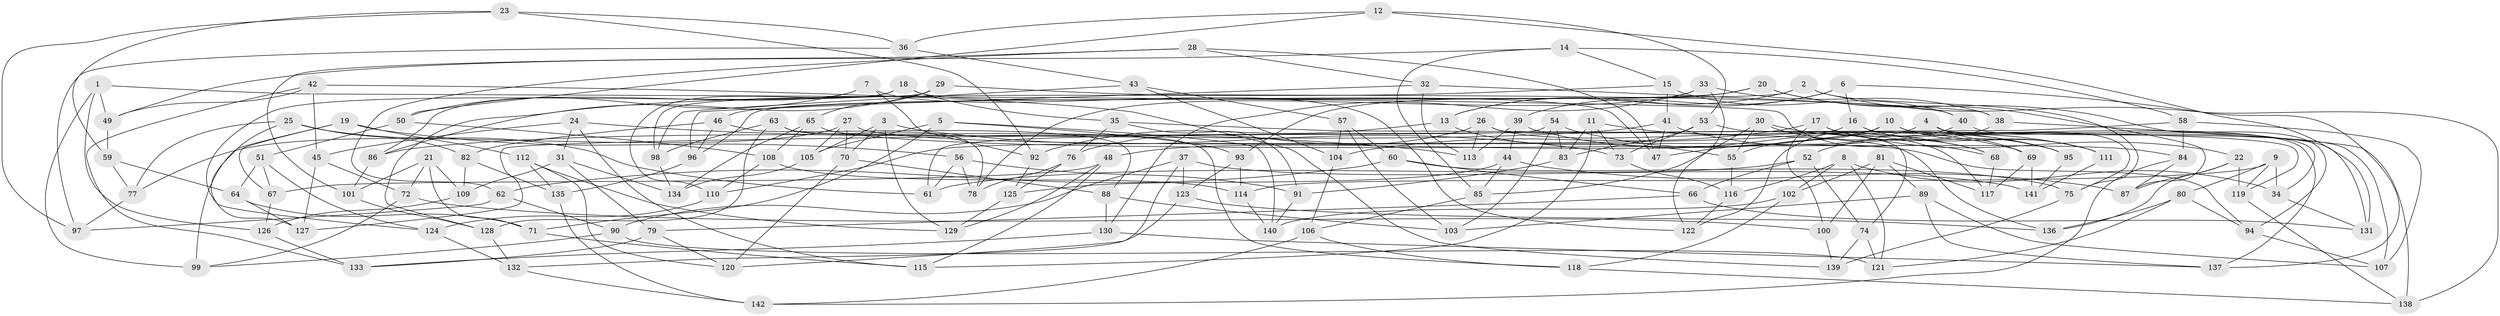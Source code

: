 // Generated by graph-tools (version 1.1) at 2025/38/03/09/25 02:38:18]
// undirected, 142 vertices, 284 edges
graph export_dot {
graph [start="1"]
  node [color=gray90,style=filled];
  1;
  2;
  3;
  4;
  5;
  6;
  7;
  8;
  9;
  10;
  11;
  12;
  13;
  14;
  15;
  16;
  17;
  18;
  19;
  20;
  21;
  22;
  23;
  24;
  25;
  26;
  27;
  28;
  29;
  30;
  31;
  32;
  33;
  34;
  35;
  36;
  37;
  38;
  39;
  40;
  41;
  42;
  43;
  44;
  45;
  46;
  47;
  48;
  49;
  50;
  51;
  52;
  53;
  54;
  55;
  56;
  57;
  58;
  59;
  60;
  61;
  62;
  63;
  64;
  65;
  66;
  67;
  68;
  69;
  70;
  71;
  72;
  73;
  74;
  75;
  76;
  77;
  78;
  79;
  80;
  81;
  82;
  83;
  84;
  85;
  86;
  87;
  88;
  89;
  90;
  91;
  92;
  93;
  94;
  95;
  96;
  97;
  98;
  99;
  100;
  101;
  102;
  103;
  104;
  105;
  106;
  107;
  108;
  109;
  110;
  111;
  112;
  113;
  114;
  115;
  116;
  117;
  118;
  119;
  120;
  121;
  122;
  123;
  124;
  125;
  126;
  127;
  128;
  129;
  130;
  131;
  132;
  133;
  134;
  135;
  136;
  137;
  138;
  139;
  140;
  141;
  142;
  1 -- 99;
  1 -- 68;
  1 -- 126;
  1 -- 49;
  2 -- 75;
  2 -- 96;
  2 -- 13;
  2 -- 138;
  3 -- 73;
  3 -- 129;
  3 -- 70;
  3 -- 105;
  4 -- 47;
  4 -- 69;
  4 -- 34;
  4 -- 75;
  5 -- 93;
  5 -- 71;
  5 -- 105;
  5 -- 140;
  6 -- 39;
  6 -- 13;
  6 -- 16;
  6 -- 137;
  7 -- 92;
  7 -- 86;
  7 -- 122;
  7 -- 50;
  8 -- 34;
  8 -- 102;
  8 -- 121;
  8 -- 116;
  9 -- 34;
  9 -- 114;
  9 -- 80;
  9 -- 119;
  10 -- 48;
  10 -- 131;
  10 -- 55;
  10 -- 111;
  11 -- 68;
  11 -- 83;
  11 -- 115;
  11 -- 73;
  12 -- 50;
  12 -- 131;
  12 -- 53;
  12 -- 36;
  13 -- 55;
  13 -- 92;
  14 -- 85;
  14 -- 58;
  14 -- 49;
  14 -- 15;
  15 -- 41;
  15 -- 86;
  15 -- 40;
  16 -- 110;
  16 -- 137;
  16 -- 111;
  17 -- 100;
  17 -- 95;
  17 -- 22;
  17 -- 104;
  18 -- 110;
  18 -- 47;
  18 -- 124;
  18 -- 35;
  19 -- 99;
  19 -- 112;
  19 -- 56;
  19 -- 67;
  20 -- 46;
  20 -- 93;
  20 -- 94;
  20 -- 87;
  21 -- 72;
  21 -- 109;
  21 -- 71;
  21 -- 101;
  22 -- 136;
  22 -- 87;
  22 -- 119;
  23 -- 36;
  23 -- 59;
  23 -- 97;
  23 -- 92;
  24 -- 113;
  24 -- 45;
  24 -- 115;
  24 -- 31;
  25 -- 61;
  25 -- 127;
  25 -- 77;
  25 -- 82;
  26 -- 113;
  26 -- 76;
  26 -- 117;
  26 -- 74;
  27 -- 70;
  27 -- 94;
  27 -- 77;
  27 -- 105;
  28 -- 32;
  28 -- 47;
  28 -- 62;
  28 -- 101;
  29 -- 98;
  29 -- 40;
  29 -- 65;
  29 -- 128;
  30 -- 95;
  30 -- 68;
  30 -- 85;
  30 -- 55;
  31 -- 134;
  31 -- 79;
  31 -- 109;
  32 -- 38;
  32 -- 113;
  32 -- 96;
  33 -- 38;
  33 -- 122;
  33 -- 78;
  33 -- 130;
  34 -- 131;
  35 -- 136;
  35 -- 76;
  35 -- 91;
  36 -- 43;
  36 -- 97;
  37 -- 123;
  37 -- 90;
  37 -- 120;
  37 -- 141;
  38 -- 138;
  38 -- 52;
  39 -- 113;
  39 -- 69;
  39 -- 44;
  40 -- 122;
  40 -- 107;
  41 -- 86;
  41 -- 111;
  41 -- 47;
  42 -- 45;
  42 -- 49;
  42 -- 139;
  42 -- 133;
  43 -- 104;
  43 -- 57;
  43 -- 98;
  44 -- 125;
  44 -- 85;
  44 -- 87;
  45 -- 127;
  45 -- 72;
  46 -- 96;
  46 -- 88;
  46 -- 82;
  48 -- 67;
  48 -- 115;
  48 -- 129;
  49 -- 59;
  50 -- 108;
  50 -- 51;
  51 -- 67;
  51 -- 64;
  51 -- 124;
  52 -- 61;
  52 -- 74;
  52 -- 66;
  53 -- 119;
  53 -- 73;
  53 -- 83;
  54 -- 61;
  54 -- 95;
  54 -- 103;
  54 -- 83;
  55 -- 116;
  56 -- 78;
  56 -- 91;
  56 -- 61;
  57 -- 60;
  57 -- 103;
  57 -- 104;
  58 -- 107;
  58 -- 84;
  58 -- 127;
  59 -- 64;
  59 -- 77;
  60 -- 62;
  60 -- 75;
  60 -- 66;
  62 -- 97;
  62 -- 90;
  63 -- 118;
  63 -- 78;
  63 -- 98;
  63 -- 128;
  64 -- 127;
  64 -- 71;
  65 -- 134;
  65 -- 108;
  65 -- 84;
  66 -- 131;
  66 -- 79;
  67 -- 126;
  68 -- 117;
  69 -- 141;
  69 -- 117;
  70 -- 120;
  70 -- 88;
  71 -- 115;
  72 -- 100;
  72 -- 99;
  73 -- 116;
  74 -- 121;
  74 -- 139;
  75 -- 139;
  76 -- 125;
  76 -- 78;
  77 -- 97;
  79 -- 120;
  79 -- 133;
  80 -- 136;
  80 -- 121;
  80 -- 94;
  81 -- 102;
  81 -- 117;
  81 -- 100;
  81 -- 89;
  82 -- 109;
  82 -- 135;
  83 -- 91;
  84 -- 142;
  84 -- 87;
  85 -- 106;
  86 -- 101;
  88 -- 130;
  88 -- 103;
  89 -- 103;
  89 -- 137;
  89 -- 107;
  90 -- 99;
  90 -- 121;
  91 -- 140;
  92 -- 125;
  93 -- 123;
  93 -- 114;
  94 -- 107;
  95 -- 141;
  96 -- 135;
  98 -- 134;
  100 -- 139;
  101 -- 128;
  102 -- 118;
  102 -- 140;
  104 -- 106;
  105 -- 134;
  106 -- 118;
  106 -- 142;
  108 -- 110;
  108 -- 114;
  109 -- 126;
  110 -- 124;
  111 -- 141;
  112 -- 135;
  112 -- 129;
  112 -- 120;
  114 -- 140;
  116 -- 122;
  118 -- 138;
  119 -- 138;
  123 -- 132;
  123 -- 136;
  124 -- 132;
  125 -- 129;
  126 -- 133;
  128 -- 132;
  130 -- 137;
  130 -- 133;
  132 -- 142;
  135 -- 142;
}
